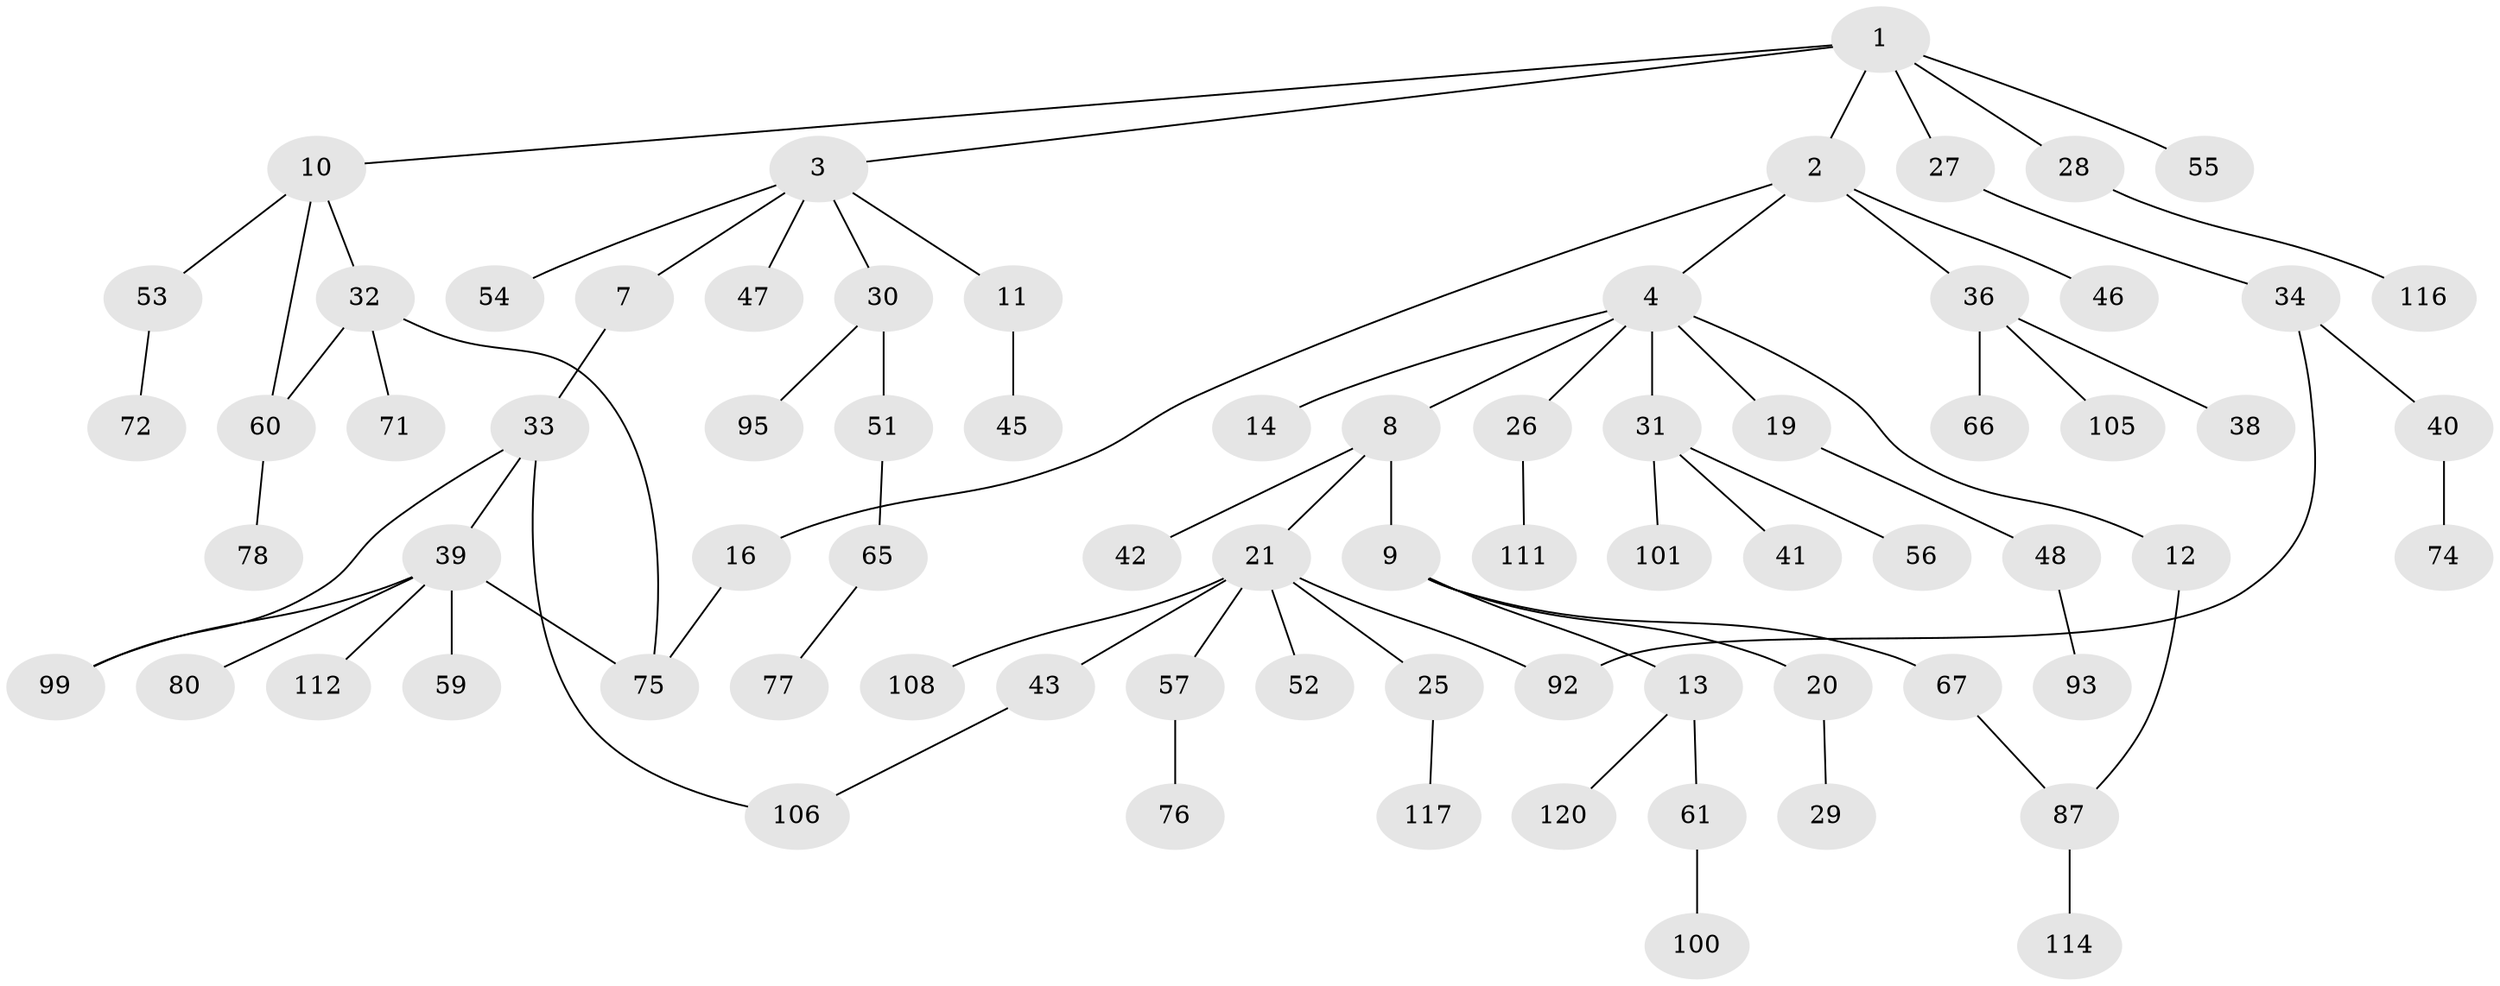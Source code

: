 // Generated by graph-tools (version 1.1) at 2025/23/03/03/25 07:23:30]
// undirected, 74 vertices, 80 edges
graph export_dot {
graph [start="1"]
  node [color=gray90,style=filled];
  1 [super="+18"];
  2 [super="+23"];
  3 [super="+6"];
  4 [super="+5"];
  7 [super="+44"];
  8 [super="+17"];
  9;
  10 [super="+15"];
  11 [super="+35"];
  12 [super="+49"];
  13 [super="+22"];
  14 [super="+50"];
  16 [super="+37"];
  19 [super="+81"];
  20 [super="+110"];
  21 [super="+24"];
  25 [super="+64"];
  26;
  27;
  28;
  29 [super="+97"];
  30 [super="+91"];
  31 [super="+63"];
  32 [super="+62"];
  33 [super="+88"];
  34 [super="+90"];
  36 [super="+58"];
  38 [super="+107"];
  39 [super="+83"];
  40 [super="+86"];
  41 [super="+84"];
  42 [super="+115"];
  43 [super="+73"];
  45;
  46;
  47 [super="+109"];
  48 [super="+68"];
  51;
  52;
  53 [super="+69"];
  54;
  55;
  56 [super="+94"];
  57 [super="+104"];
  59;
  60;
  61 [super="+102"];
  65 [super="+96"];
  66 [super="+70"];
  67 [super="+89"];
  71 [super="+79"];
  72;
  74;
  75 [super="+119"];
  76 [super="+85"];
  77 [super="+103"];
  78 [super="+82"];
  80;
  87 [super="+98"];
  92;
  93;
  95;
  99;
  100;
  101 [super="+113"];
  105;
  106;
  108 [super="+118"];
  111;
  112;
  114;
  116;
  117;
  120;
  1 -- 2;
  1 -- 3;
  1 -- 10;
  1 -- 55;
  1 -- 27;
  1 -- 28;
  2 -- 4;
  2 -- 16;
  2 -- 46;
  2 -- 36;
  3 -- 7;
  3 -- 47;
  3 -- 11;
  3 -- 54;
  3 -- 30;
  4 -- 12;
  4 -- 14;
  4 -- 19;
  4 -- 31;
  4 -- 8;
  4 -- 26;
  7 -- 33;
  8 -- 9;
  8 -- 42;
  8 -- 21;
  9 -- 13;
  9 -- 20;
  9 -- 67;
  10 -- 32;
  10 -- 53;
  10 -- 60;
  11 -- 45;
  12 -- 87;
  13 -- 120;
  13 -- 61;
  16 -- 75;
  19 -- 48;
  20 -- 29;
  21 -- 25;
  21 -- 52;
  21 -- 57;
  21 -- 92;
  21 -- 108;
  21 -- 43;
  25 -- 117;
  26 -- 111;
  27 -- 34;
  28 -- 116;
  30 -- 51;
  30 -- 95;
  31 -- 41;
  31 -- 56;
  31 -- 101;
  32 -- 75;
  32 -- 60;
  32 -- 71;
  33 -- 39;
  33 -- 106;
  33 -- 99;
  34 -- 40;
  34 -- 92;
  36 -- 38;
  36 -- 105;
  36 -- 66;
  39 -- 59;
  39 -- 80;
  39 -- 99;
  39 -- 112;
  39 -- 75;
  40 -- 74;
  43 -- 106;
  48 -- 93;
  51 -- 65;
  53 -- 72;
  57 -- 76;
  60 -- 78;
  61 -- 100;
  65 -- 77;
  67 -- 87;
  87 -- 114;
}
